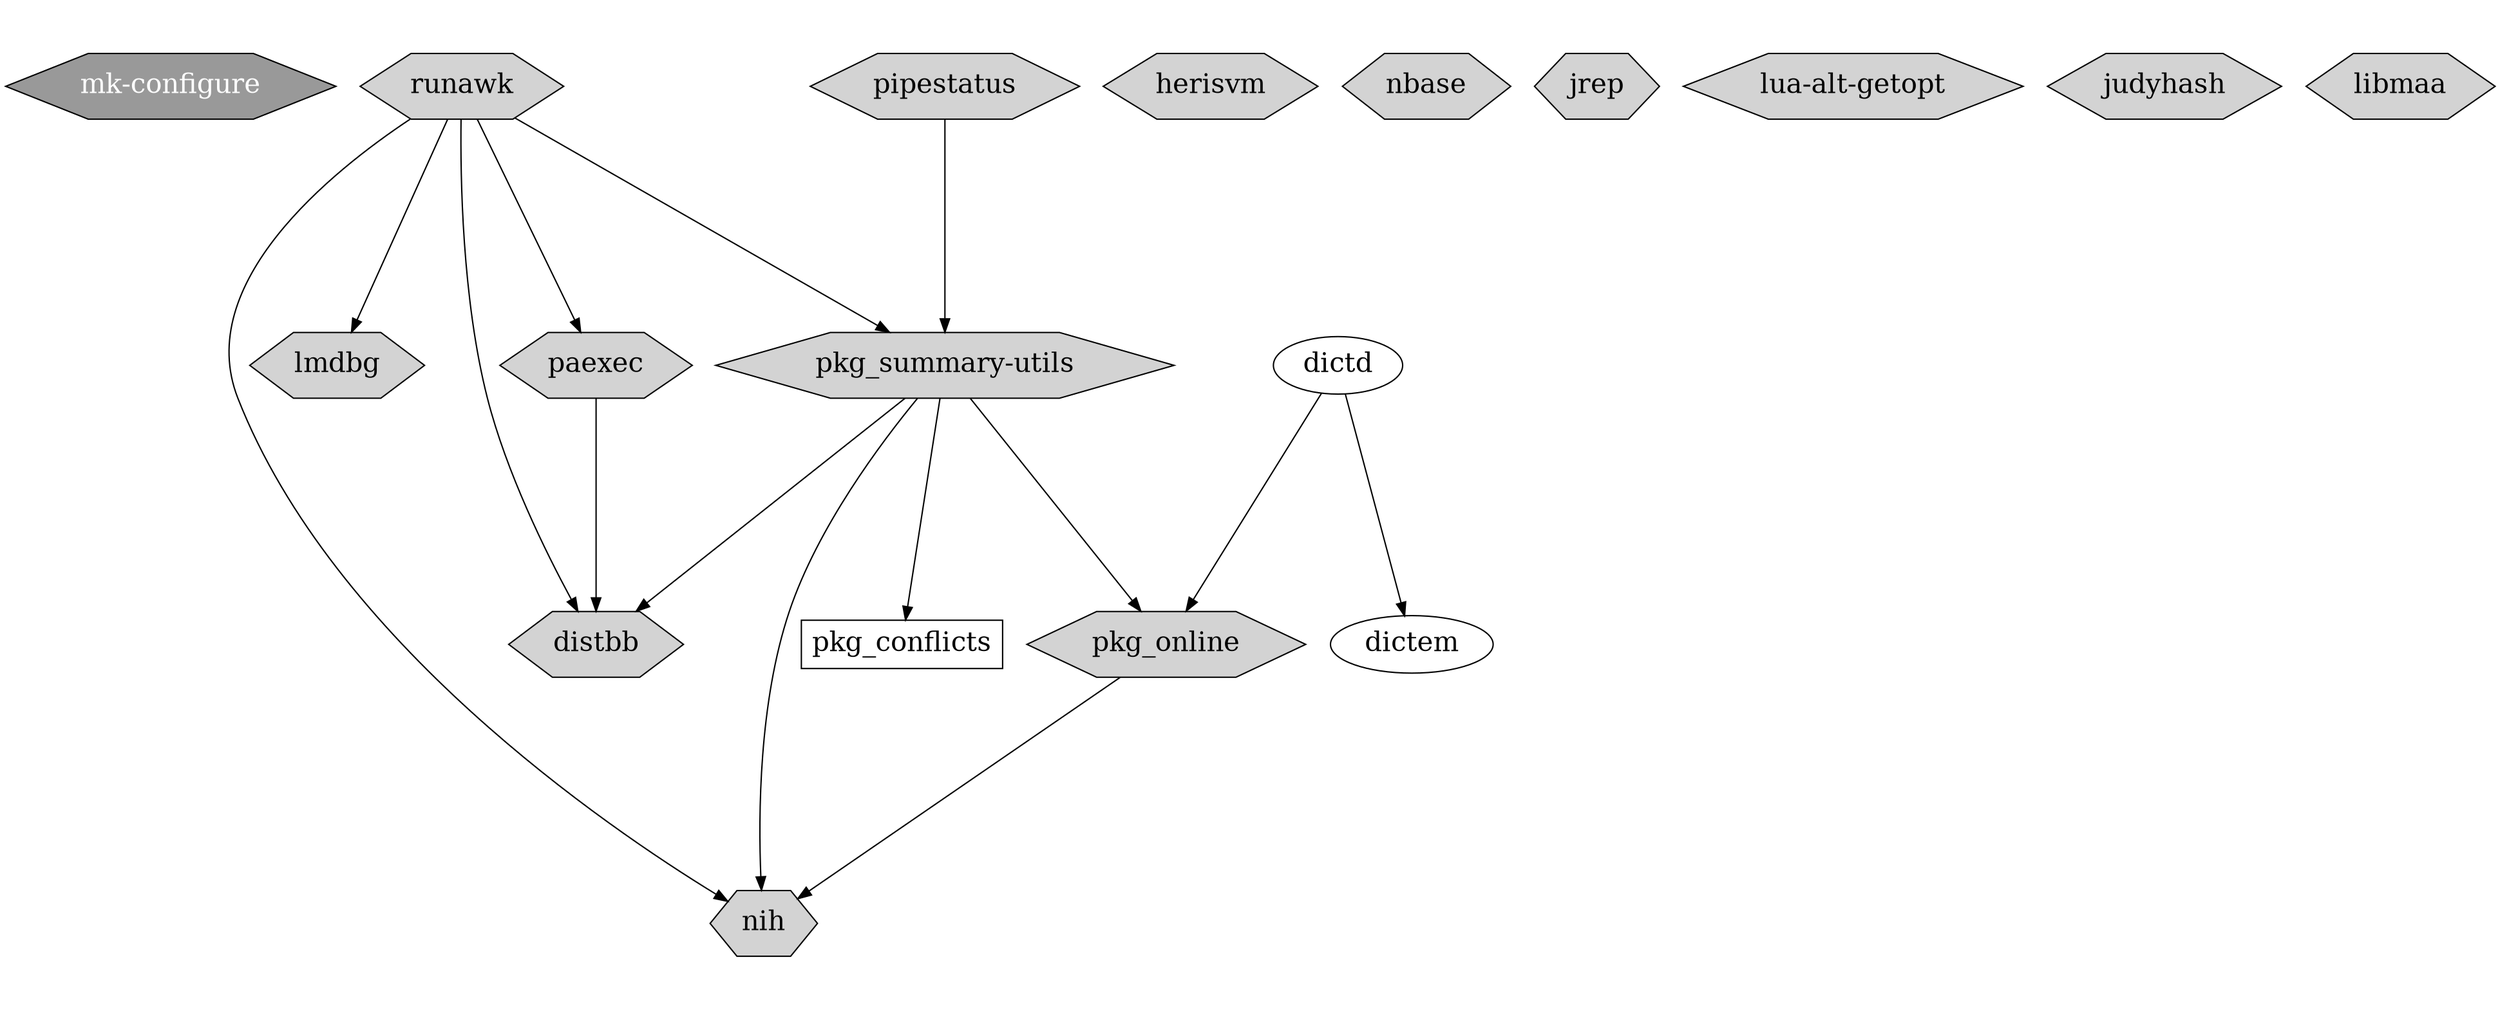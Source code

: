 digraph FSA {
 graph [ ratio=compress layout=dot rankdir=UB ratio=0.4 ];

 node [ shape = hexagon style=filled fontsize=20 ];

   "mk-configure" [ fillcolor = grey60, fontcolor = white ];
   "lmdbg";
   "paexec";
   "distbb";
   "pkg_online";
   "runawk";
   "pkg_summary-utils";
   "nih";
   "pipestatus";
   "herisvm";
   "nbase";
   "jrep";

 node [ shape = oval style=solid ];

   "dictd";
   "dictem";

 node [ shape = box ];

   "runawk"            -> "pkg_summary-utils";
   "runawk"            -> "lmdbg";
   "runawk"            -> "paexec";
   "runawk"            -> "distbb";
   "runawk"            -> "nih";
   "pkg_summary-utils" -> "distbb";
   "paexec"            -> "distbb";
   "dictd"             -> "dictem";
   "pkg_summary-utils" -> "pkg_online";
   "pkg_summary-utils" -> "pkg_conflicts";
   "pkg_summary-utils" -> "nih";
   "pkg_online"        -> "nih";

   "pkg_summary-utils";
   "pkg_conflicts";

 node [ shape = oval style=solid ];

   "dictd" -> "pkg_online";
   "pipestatus" -> "pkg_summary-utils";

 node [ shape = hexagon style=filled fontsize=20 ];
   "lua-alt-getopt";
   "judyhash";

 node [ shape = hexagon style=filled fontsize=20 ];
   "herisvm";
   "nbase";
   "jrep";
   "libmaa";

}
